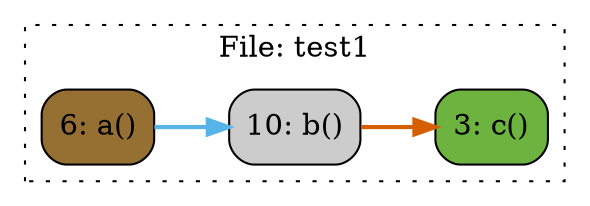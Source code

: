 digraph G {
concentrate=true;
splines="ortho";
rankdir="LR";
node_a9e66d8a [label="6: a()" name="test1::a" shape="rect" style="rounded,filled" fillcolor="#966F33" ];
node_a6f37ce6 [label="10: b()" name="test1::b" shape="rect" style="rounded,filled" fillcolor="#cccccc" ];
node_578d781f [label="3: c()" name="test1::c" shape="rect" style="rounded,filled" fillcolor="#6db33f" ];
node_a9e66d8a -> node_a6f37ce6 [color="#56B4E9" penwidth="2"];
node_a6f37ce6 -> node_578d781f [color="#D55E00" penwidth="2"];
subgraph cluster_cf412b8d {
    node_578d781f node_a9e66d8a node_a6f37ce6;
    label="File: test1";
    name="test1";
    style="filled";
    graph[style=dotted];
};
}
